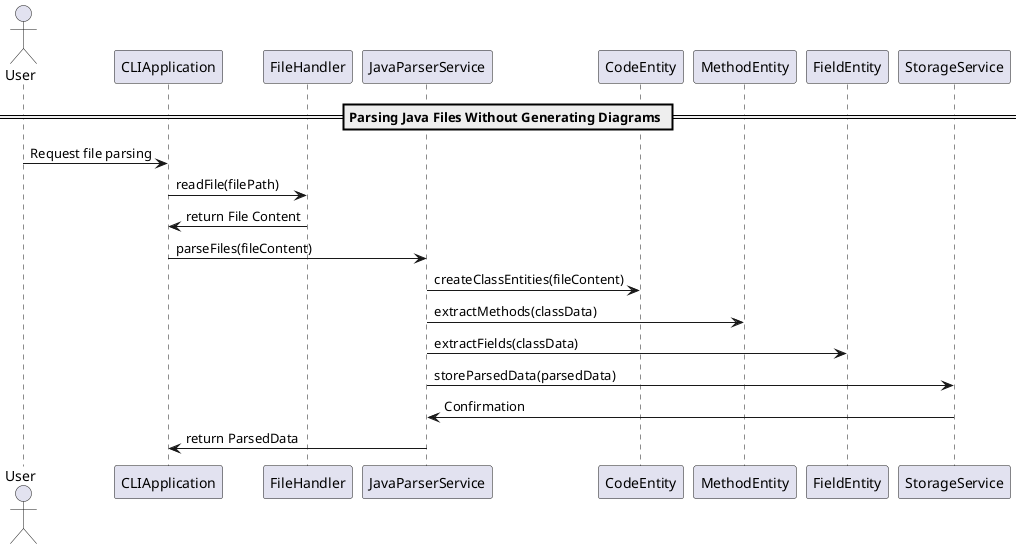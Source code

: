 @startuml

== Parsing Java Files Without Generating Diagrams ==
actor User
participant CLIApplication
participant FileHandler
participant JavaParserService
participant CodeEntity
participant MethodEntity
participant FieldEntity
participant StorageService

User -> CLIApplication : Request file parsing
CLIApplication -> FileHandler : readFile(filePath)
FileHandler -> CLIApplication : return File Content
CLIApplication -> JavaParserService : parseFiles(fileContent)
JavaParserService -> CodeEntity : createClassEntities(fileContent)
JavaParserService -> MethodEntity : extractMethods(classData)
JavaParserService -> FieldEntity : extractFields(classData)
JavaParserService -> StorageService : storeParsedData(parsedData)
StorageService -> JavaParserService : Confirmation
JavaParserService -> CLIApplication : return ParsedData

@enduml
